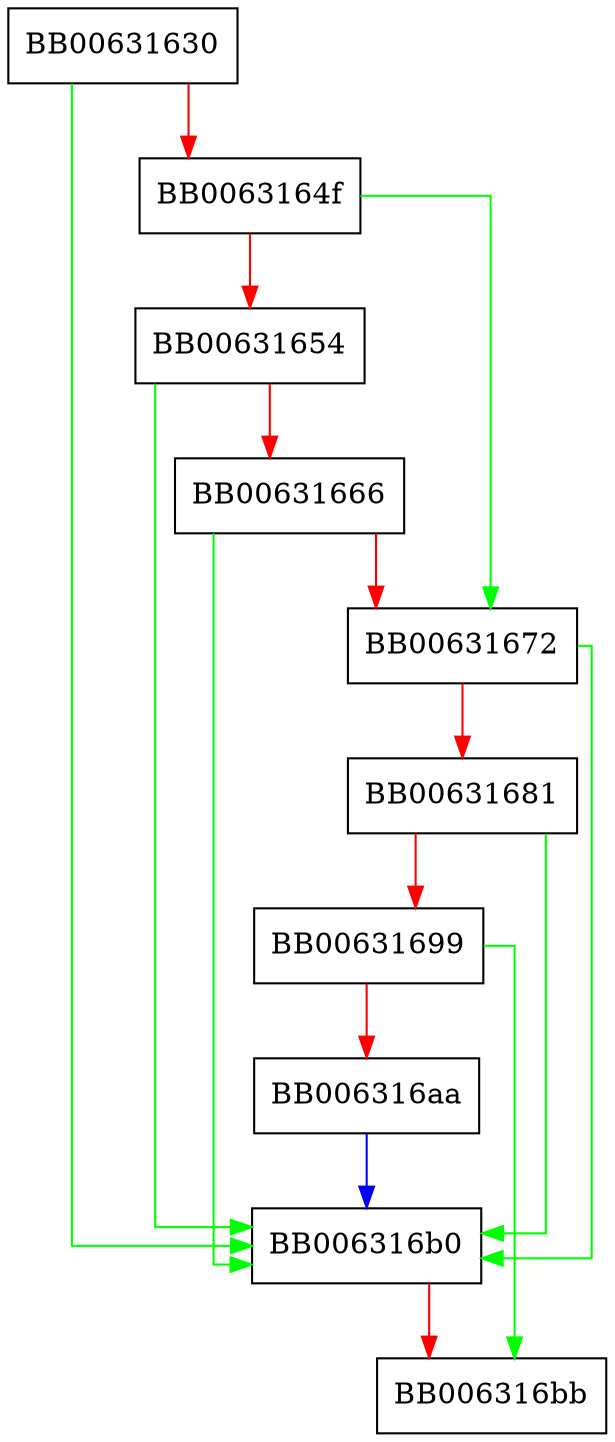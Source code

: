 digraph ossl_rsa_pss_params_create {
  node [shape="box"];
  graph [splines=ortho];
  BB00631630 -> BB006316b0 [color="green"];
  BB00631630 -> BB0063164f [color="red"];
  BB0063164f -> BB00631672 [color="green"];
  BB0063164f -> BB00631654 [color="red"];
  BB00631654 -> BB006316b0 [color="green"];
  BB00631654 -> BB00631666 [color="red"];
  BB00631666 -> BB006316b0 [color="green"];
  BB00631666 -> BB00631672 [color="red"];
  BB00631672 -> BB006316b0 [color="green"];
  BB00631672 -> BB00631681 [color="red"];
  BB00631681 -> BB006316b0 [color="green"];
  BB00631681 -> BB00631699 [color="red"];
  BB00631699 -> BB006316bb [color="green"];
  BB00631699 -> BB006316aa [color="red"];
  BB006316aa -> BB006316b0 [color="blue"];
  BB006316b0 -> BB006316bb [color="red"];
}